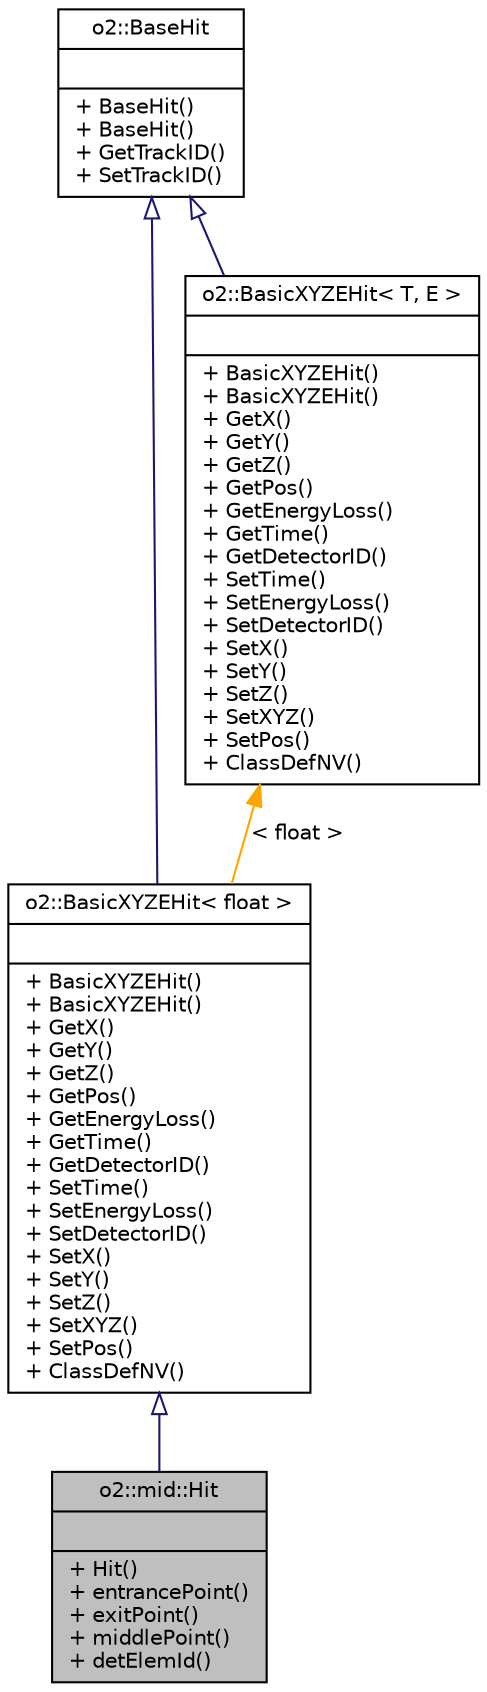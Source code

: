 digraph "o2::mid::Hit"
{
 // INTERACTIVE_SVG=YES
  bgcolor="transparent";
  edge [fontname="Helvetica",fontsize="10",labelfontname="Helvetica",labelfontsize="10"];
  node [fontname="Helvetica",fontsize="10",shape=record];
  Node1 [label="{o2::mid::Hit\n||+ Hit()\l+ entrancePoint()\l+ exitPoint()\l+ middlePoint()\l+ detElemId()\l}",height=0.2,width=0.4,color="black", fillcolor="grey75", style="filled" fontcolor="black"];
  Node2 -> Node1 [dir="back",color="midnightblue",fontsize="10",style="solid",arrowtail="onormal",fontname="Helvetica"];
  Node2 [label="{o2::BasicXYZEHit\< float \>\n||+ BasicXYZEHit()\l+ BasicXYZEHit()\l+ GetX()\l+ GetY()\l+ GetZ()\l+ GetPos()\l+ GetEnergyLoss()\l+ GetTime()\l+ GetDetectorID()\l+ SetTime()\l+ SetEnergyLoss()\l+ SetDetectorID()\l+ SetX()\l+ SetY()\l+ SetZ()\l+ SetXYZ()\l+ SetPos()\l+ ClassDefNV()\l}",height=0.2,width=0.4,color="black",URL="$de/d90/classo2_1_1BasicXYZEHit.html"];
  Node3 -> Node2 [dir="back",color="midnightblue",fontsize="10",style="solid",arrowtail="onormal",fontname="Helvetica"];
  Node3 [label="{o2::BaseHit\n||+ BaseHit()\l+ BaseHit()\l+ GetTrackID()\l+ SetTrackID()\l}",height=0.2,width=0.4,color="black",URL="$db/dfe/classo2_1_1BaseHit.html"];
  Node4 -> Node2 [dir="back",color="orange",fontsize="10",style="solid",label=" \< float \>" ,fontname="Helvetica"];
  Node4 [label="{o2::BasicXYZEHit\< T, E \>\n||+ BasicXYZEHit()\l+ BasicXYZEHit()\l+ GetX()\l+ GetY()\l+ GetZ()\l+ GetPos()\l+ GetEnergyLoss()\l+ GetTime()\l+ GetDetectorID()\l+ SetTime()\l+ SetEnergyLoss()\l+ SetDetectorID()\l+ SetX()\l+ SetY()\l+ SetZ()\l+ SetXYZ()\l+ SetPos()\l+ ClassDefNV()\l}",height=0.2,width=0.4,color="black",URL="$de/d90/classo2_1_1BasicXYZEHit.html"];
  Node3 -> Node4 [dir="back",color="midnightblue",fontsize="10",style="solid",arrowtail="onormal",fontname="Helvetica"];
}

